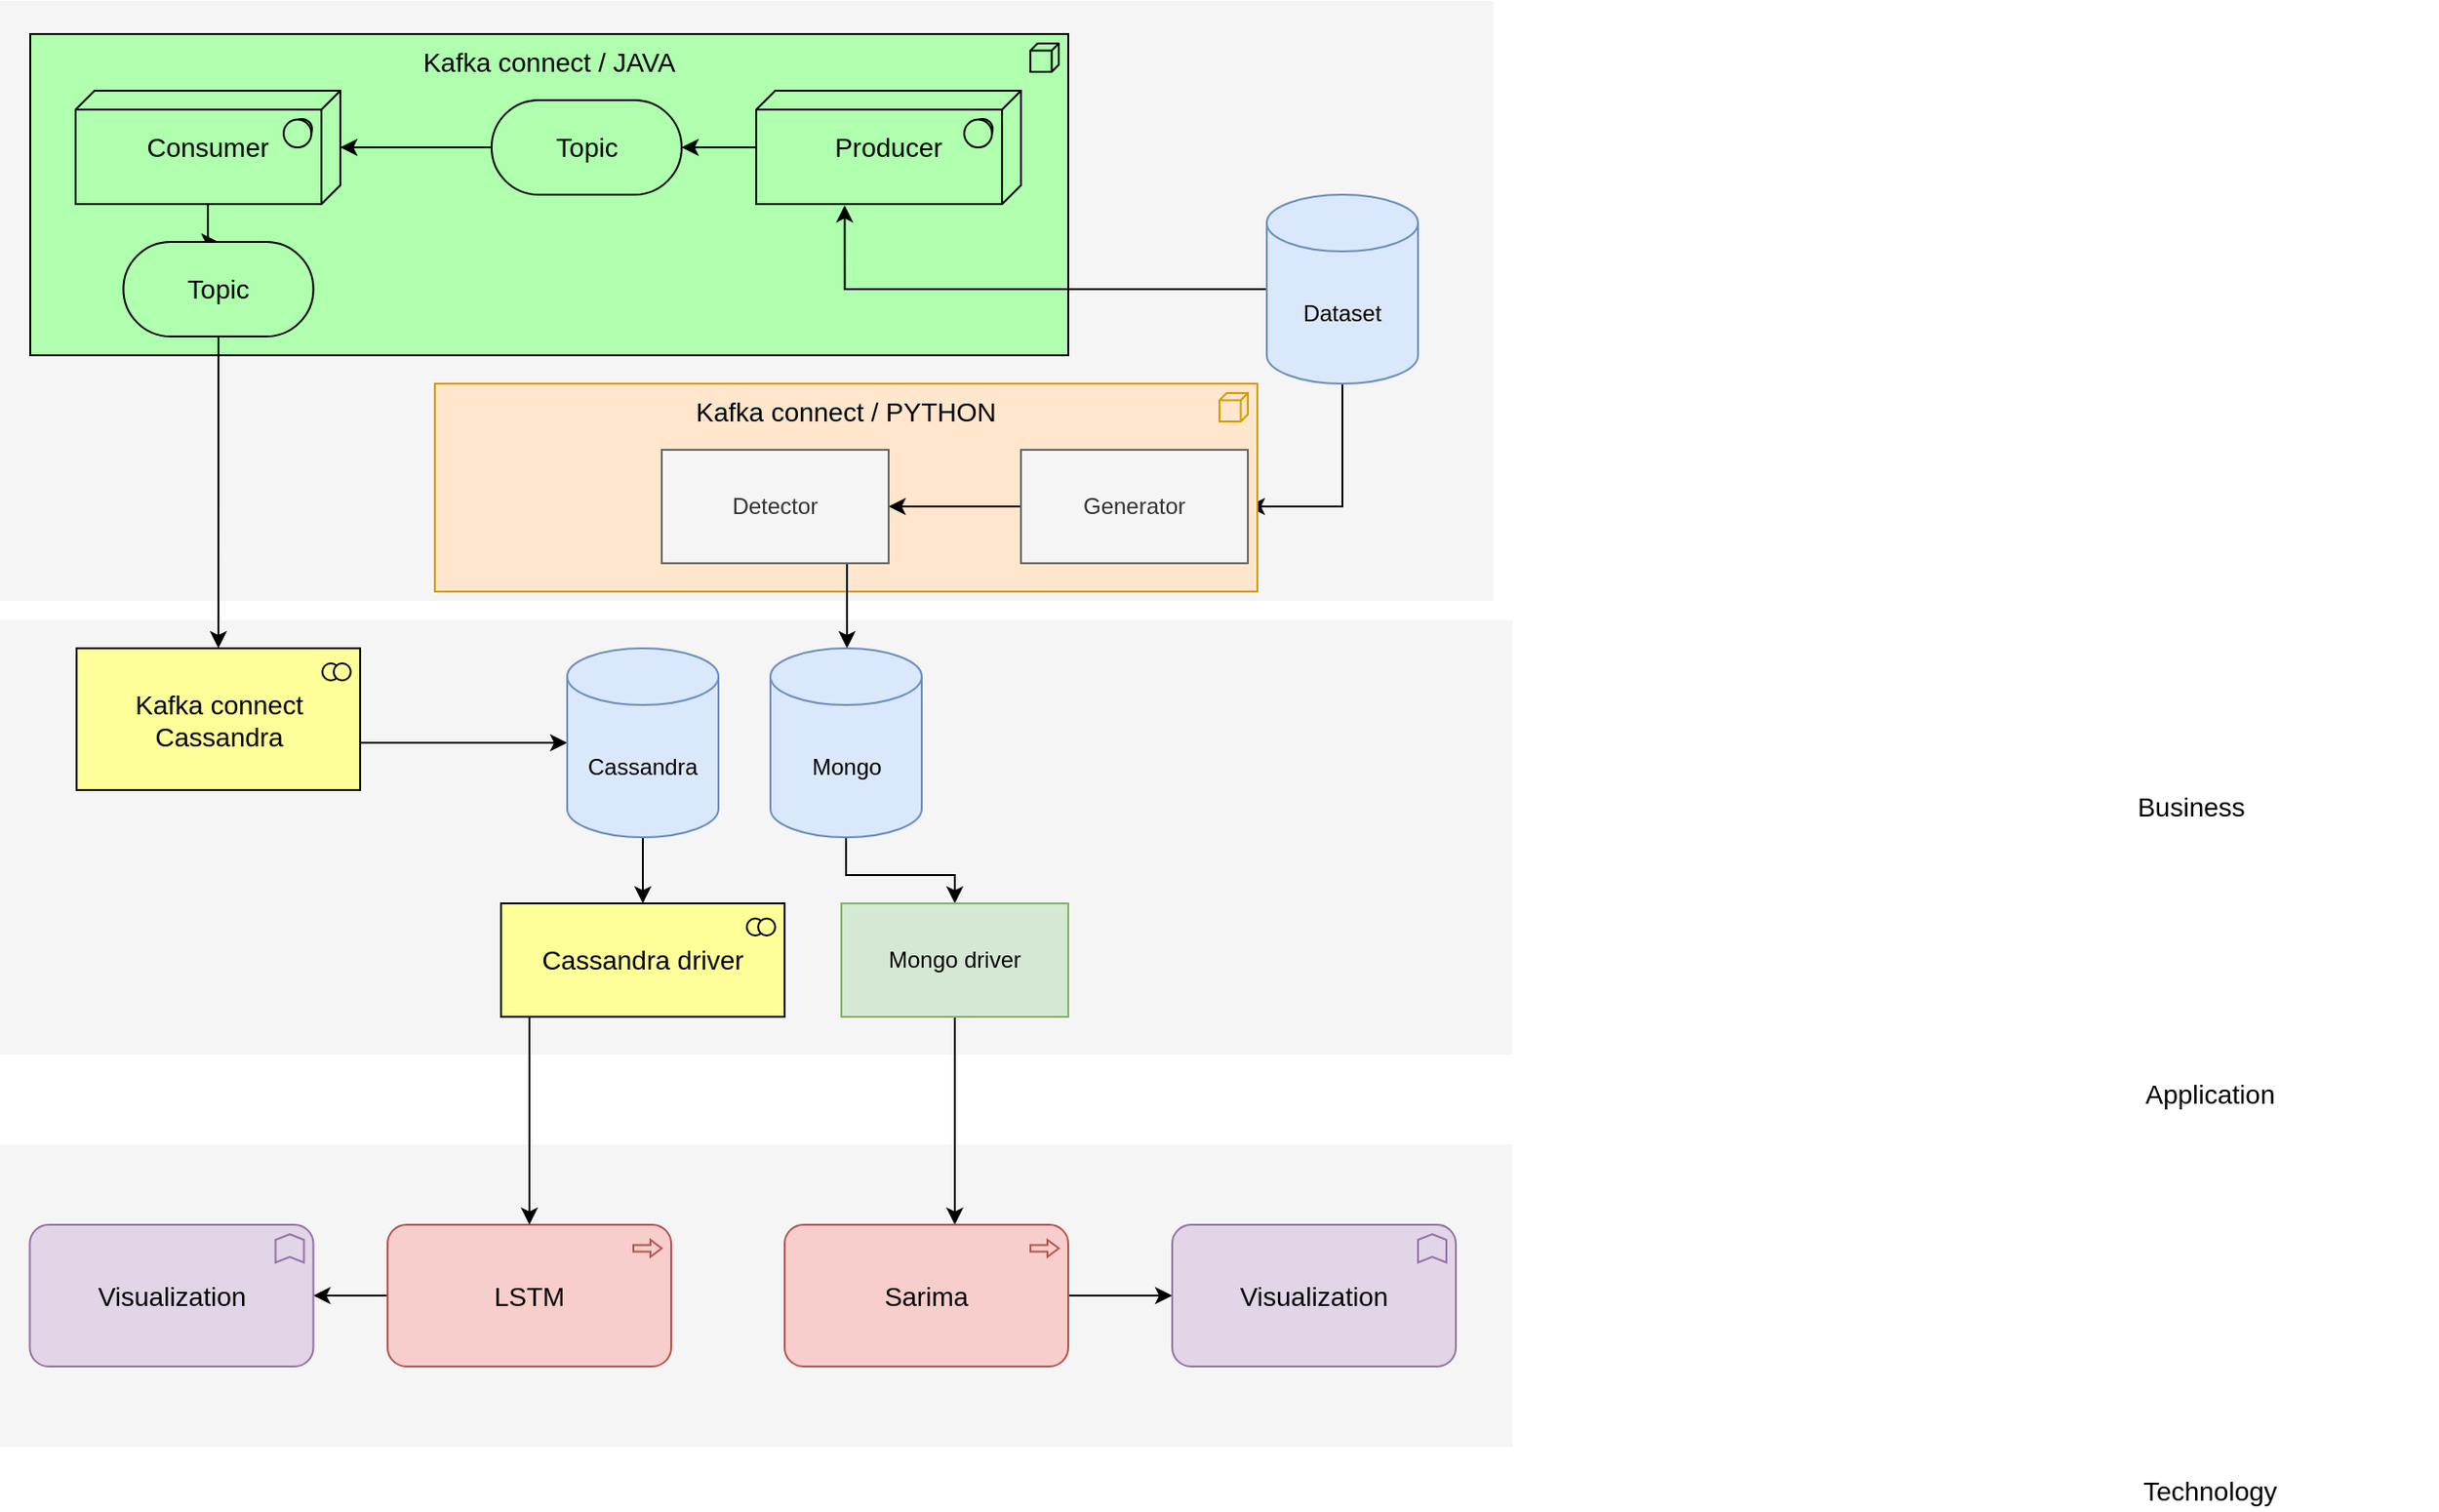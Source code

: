 <mxfile version="14.1.8" type="device"><diagram id="6I0OCvxSQrVGMHxT2VVA" name="Page-1"><mxGraphModel dx="1038" dy="1680" grid="1" gridSize="10" guides="1" tooltips="1" connect="1" arrows="1" fold="1" page="1" pageScale="1" pageWidth="850" pageHeight="1100" math="0" shadow="0"><root><mxCell id="0"/><mxCell id="1" parent="0"/><mxCell id="dKdSaXE48SgPbhcamS2K-30" value="" style="whiteSpace=wrap;html=1;strokeColor=none;strokeWidth=1;fillColor=#f5f5f5;fontSize=14;" parent="1" vertex="1"><mxGeometry x="220" y="-27.5" width="790" height="317.5" as="geometry"/></mxCell><mxCell id="dKdSaXE48SgPbhcamS2K-31" value="" style="whiteSpace=wrap;html=1;strokeColor=none;strokeWidth=1;fillColor=#f5f5f5;fontSize=14;" parent="1" vertex="1"><mxGeometry x="220" y="577.5" width="800" height="160" as="geometry"/></mxCell><mxCell id="dKdSaXE48SgPbhcamS2K-32" value="" style="whiteSpace=wrap;html=1;strokeColor=none;strokeWidth=1;fillColor=#f5f5f5;fontSize=14;" parent="1" vertex="1"><mxGeometry x="220" y="300" width="800" height="230" as="geometry"/></mxCell><mxCell id="dKdSaXE48SgPbhcamS2K-33" value="Kafka connect / JAVA" style="html=1;whiteSpace=wrap;fillColor=#AFFFAF;shape=mxgraph.archimate3.application;appType=node;archiType=square;fontSize=14;verticalAlign=top;" parent="1" vertex="1"><mxGeometry x="236" y="-10" width="549" height="170" as="geometry"/></mxCell><mxCell id="660ELTxS_4aUWQ5qLmYK-7" style="edgeStyle=orthogonalEdgeStyle;rounded=0;orthogonalLoop=1;jettySize=auto;html=1;entryX=0.5;entryY=0;entryDx=0;entryDy=0;entryPerimeter=0;" edge="1" parent="1" source="dKdSaXE48SgPbhcamS2K-35" target="3t2byOIU9tRgMoqi8JIi-7"><mxGeometry relative="1" as="geometry"/></mxCell><mxCell id="dKdSaXE48SgPbhcamS2K-35" value="&lt;div&gt;Consumer&lt;/div&gt;" style="html=1;whiteSpace=wrap;fillColor=#AFFFAF;shape=mxgraph.archimate3.tech;techType=sysSw;fontSize=14;" parent="1" vertex="1"><mxGeometry x="260" y="20" width="140" height="60" as="geometry"/></mxCell><mxCell id="3t2byOIU9tRgMoqi8JIi-5" style="edgeStyle=orthogonalEdgeStyle;rounded=0;orthogonalLoop=1;jettySize=auto;html=1;" parent="1" source="dKdSaXE48SgPbhcamS2K-37" target="dKdSaXE48SgPbhcamS2K-45" edge="1"><mxGeometry relative="1" as="geometry"/></mxCell><mxCell id="dKdSaXE48SgPbhcamS2K-37" value="&lt;div&gt;Producer&lt;/div&gt;" style="html=1;whiteSpace=wrap;fillColor=#AFFFAF;shape=mxgraph.archimate3.tech;techType=sysSw;fontSize=14;" parent="1" vertex="1"><mxGeometry x="620" y="20" width="140" height="60" as="geometry"/></mxCell><mxCell id="660ELTxS_4aUWQ5qLmYK-6" style="edgeStyle=orthogonalEdgeStyle;rounded=0;orthogonalLoop=1;jettySize=auto;html=1;entryX=1;entryY=0.5;entryDx=0;entryDy=0;entryPerimeter=0;" edge="1" parent="1" source="dKdSaXE48SgPbhcamS2K-45" target="dKdSaXE48SgPbhcamS2K-35"><mxGeometry relative="1" as="geometry"/></mxCell><mxCell id="dKdSaXE48SgPbhcamS2K-45" value="Topic" style="html=1;whiteSpace=wrap;fillColor=#AFFFAF;shape=mxgraph.archimate3.service;fontSize=14;" parent="1" vertex="1"><mxGeometry x="480" y="25" width="100.5" height="50" as="geometry"/></mxCell><mxCell id="660ELTxS_4aUWQ5qLmYK-3" style="edgeStyle=orthogonalEdgeStyle;rounded=0;orthogonalLoop=1;jettySize=auto;html=1;" edge="1" parent="1" source="dKdSaXE48SgPbhcamS2K-55" target="3t2byOIU9tRgMoqi8JIi-10"><mxGeometry relative="1" as="geometry"><Array as="points"><mxPoint x="440" y="365"/><mxPoint x="440" y="365"/></Array></mxGeometry></mxCell><mxCell id="dKdSaXE48SgPbhcamS2K-55" value="Kafka connect Cassandra" style="html=1;whiteSpace=wrap;fillColor=#ffff99;shape=mxgraph.archimate3.application;appType=collab;archiType=square;fontSize=14;" parent="1" vertex="1"><mxGeometry x="260.5" y="315" width="150" height="75" as="geometry"/></mxCell><mxCell id="3t2byOIU9tRgMoqi8JIi-33" style="edgeStyle=orthogonalEdgeStyle;rounded=0;orthogonalLoop=1;jettySize=auto;html=1;" parent="1" source="dKdSaXE48SgPbhcamS2K-57" target="3t2byOIU9tRgMoqi8JIi-32" edge="1"><mxGeometry relative="1" as="geometry"/></mxCell><mxCell id="dKdSaXE48SgPbhcamS2K-57" value="LSTM" style="html=1;whiteSpace=wrap;fillColor=#f8cecc;shape=mxgraph.archimate3.application;appType=proc;archiType=rounded;fontSize=14;strokeColor=#b85450;" parent="1" vertex="1"><mxGeometry x="425" y="620" width="150" height="75" as="geometry"/></mxCell><mxCell id="dKdSaXE48SgPbhcamS2K-58" value="Technology" style="text;html=1;strokeColor=none;fillColor=none;align=center;verticalAlign=middle;whiteSpace=wrap;fontSize=14;" parent="1" vertex="1"><mxGeometry x="1269" y="751" width="240" height="20" as="geometry"/></mxCell><mxCell id="dKdSaXE48SgPbhcamS2K-59" value="Application" style="text;html=1;strokeColor=none;fillColor=none;align=center;verticalAlign=middle;whiteSpace=wrap;fontSize=14;" parent="1" vertex="1"><mxGeometry x="1269" y="541" width="240" height="20" as="geometry"/></mxCell><mxCell id="dKdSaXE48SgPbhcamS2K-60" value="Business" style="text;html=1;strokeColor=none;fillColor=none;align=center;verticalAlign=middle;whiteSpace=wrap;fontSize=14;" parent="1" vertex="1"><mxGeometry x="1259" y="389" width="240" height="20" as="geometry"/></mxCell><mxCell id="660ELTxS_4aUWQ5qLmYK-5" style="edgeStyle=orthogonalEdgeStyle;rounded=0;orthogonalLoop=1;jettySize=auto;html=1;entryX=0.334;entryY=1.01;entryDx=0;entryDy=0;entryPerimeter=0;" edge="1" parent="1" source="3t2byOIU9tRgMoqi8JIi-1" target="dKdSaXE48SgPbhcamS2K-37"><mxGeometry relative="1" as="geometry"/></mxCell><mxCell id="660ELTxS_4aUWQ5qLmYK-10" style="edgeStyle=orthogonalEdgeStyle;rounded=0;orthogonalLoop=1;jettySize=auto;html=1;" edge="1" parent="1" source="3t2byOIU9tRgMoqi8JIi-1" target="660ELTxS_4aUWQ5qLmYK-2"><mxGeometry relative="1" as="geometry"><Array as="points"><mxPoint x="930" y="240"/></Array></mxGeometry></mxCell><mxCell id="3t2byOIU9tRgMoqi8JIi-1" value="Dataset" style="shape=cylinder3;whiteSpace=wrap;html=1;boundedLbl=1;backgroundOutline=1;size=15;fillColor=#dae8fc;strokeColor=#6c8ebf;" parent="1" vertex="1"><mxGeometry x="890" y="75" width="80" height="100" as="geometry"/></mxCell><mxCell id="660ELTxS_4aUWQ5qLmYK-9" style="edgeStyle=orthogonalEdgeStyle;rounded=0;orthogonalLoop=1;jettySize=auto;html=1;" edge="1" parent="1" source="3t2byOIU9tRgMoqi8JIi-7" target="dKdSaXE48SgPbhcamS2K-55"><mxGeometry relative="1" as="geometry"/></mxCell><mxCell id="3t2byOIU9tRgMoqi8JIi-7" value="Topic" style="html=1;whiteSpace=wrap;fillColor=#AFFFAF;shape=mxgraph.archimate3.service;fontSize=14;" parent="1" vertex="1"><mxGeometry x="285.25" y="100" width="100.5" height="50" as="geometry"/></mxCell><mxCell id="660ELTxS_4aUWQ5qLmYK-4" style="edgeStyle=orthogonalEdgeStyle;rounded=0;orthogonalLoop=1;jettySize=auto;html=1;" edge="1" parent="1" source="3t2byOIU9tRgMoqi8JIi-10" target="3t2byOIU9tRgMoqi8JIi-15"><mxGeometry relative="1" as="geometry"/></mxCell><mxCell id="3t2byOIU9tRgMoqi8JIi-10" value="Cassandra" style="shape=cylinder3;whiteSpace=wrap;html=1;boundedLbl=1;backgroundOutline=1;size=15;strokeColor=#6c8ebf;fillColor=#dae8fc;" parent="1" vertex="1"><mxGeometry x="520" y="315" width="80" height="100" as="geometry"/></mxCell><mxCell id="3t2byOIU9tRgMoqi8JIi-27" style="edgeStyle=orthogonalEdgeStyle;rounded=0;orthogonalLoop=1;jettySize=auto;html=1;" parent="1" source="3t2byOIU9tRgMoqi8JIi-15" target="dKdSaXE48SgPbhcamS2K-57" edge="1"><mxGeometry relative="1" as="geometry"><Array as="points"><mxPoint x="500" y="590"/><mxPoint x="500" y="590"/></Array></mxGeometry></mxCell><mxCell id="3t2byOIU9tRgMoqi8JIi-15" value="Cassandra driver" style="html=1;whiteSpace=wrap;fillColor=#ffff99;shape=mxgraph.archimate3.application;appType=collab;archiType=square;fontSize=14;" parent="1" vertex="1"><mxGeometry x="485" y="450" width="150" height="60" as="geometry"/></mxCell><mxCell id="3t2byOIU9tRgMoqi8JIi-32" value="Visualization" style="html=1;whiteSpace=wrap;fillColor=#e1d5e7;shape=mxgraph.archimate3.application;appType=func;archiType=rounded;fontSize=14;strokeColor=#9673a6;" parent="1" vertex="1"><mxGeometry x="235.75" y="620" width="150" height="75" as="geometry"/></mxCell><mxCell id="660ELTxS_4aUWQ5qLmYK-1" value="Kafka connect / PYTHON" style="html=1;whiteSpace=wrap;shape=mxgraph.archimate3.application;appType=node;archiType=square;fontSize=14;verticalAlign=top;fillColor=#ffe6cc;strokeColor=#d79b00;" vertex="1" parent="1"><mxGeometry x="450" y="175" width="435" height="110" as="geometry"/></mxCell><mxCell id="660ELTxS_4aUWQ5qLmYK-12" style="edgeStyle=orthogonalEdgeStyle;rounded=0;orthogonalLoop=1;jettySize=auto;html=1;" edge="1" parent="1" source="660ELTxS_4aUWQ5qLmYK-2" target="660ELTxS_4aUWQ5qLmYK-11"><mxGeometry relative="1" as="geometry"/></mxCell><mxCell id="660ELTxS_4aUWQ5qLmYK-2" value="Generator" style="rounded=0;whiteSpace=wrap;html=1;fillColor=#f5f5f5;strokeColor=#666666;fontColor=#333333;" vertex="1" parent="1"><mxGeometry x="760" y="210" width="120" height="60" as="geometry"/></mxCell><mxCell id="660ELTxS_4aUWQ5qLmYK-14" style="edgeStyle=orthogonalEdgeStyle;rounded=0;orthogonalLoop=1;jettySize=auto;html=1;" edge="1" parent="1" source="660ELTxS_4aUWQ5qLmYK-11" target="660ELTxS_4aUWQ5qLmYK-13"><mxGeometry relative="1" as="geometry"><Array as="points"><mxPoint x="668" y="280"/><mxPoint x="668" y="280"/></Array></mxGeometry></mxCell><mxCell id="660ELTxS_4aUWQ5qLmYK-11" value="Detector" style="rounded=0;whiteSpace=wrap;html=1;fillColor=#f5f5f5;strokeColor=#666666;fontColor=#333333;" vertex="1" parent="1"><mxGeometry x="570" y="210" width="120" height="60" as="geometry"/></mxCell><mxCell id="660ELTxS_4aUWQ5qLmYK-16" style="edgeStyle=orthogonalEdgeStyle;rounded=0;orthogonalLoop=1;jettySize=auto;html=1;" edge="1" parent="1" source="660ELTxS_4aUWQ5qLmYK-13" target="660ELTxS_4aUWQ5qLmYK-15"><mxGeometry relative="1" as="geometry"/></mxCell><mxCell id="660ELTxS_4aUWQ5qLmYK-13" value="Mongo" style="shape=cylinder3;whiteSpace=wrap;html=1;boundedLbl=1;backgroundOutline=1;size=15;strokeColor=#6c8ebf;fillColor=#dae8fc;" vertex="1" parent="1"><mxGeometry x="627.5" y="315" width="80" height="100" as="geometry"/></mxCell><mxCell id="660ELTxS_4aUWQ5qLmYK-20" style="edgeStyle=orthogonalEdgeStyle;rounded=0;orthogonalLoop=1;jettySize=auto;html=1;" edge="1" parent="1" source="660ELTxS_4aUWQ5qLmYK-15" target="660ELTxS_4aUWQ5qLmYK-17"><mxGeometry relative="1" as="geometry"><Array as="points"><mxPoint x="725" y="590"/><mxPoint x="725" y="590"/></Array></mxGeometry></mxCell><mxCell id="660ELTxS_4aUWQ5qLmYK-15" value="Mongo driver" style="rounded=0;whiteSpace=wrap;html=1;fillColor=#d5e8d4;strokeColor=#82b366;" vertex="1" parent="1"><mxGeometry x="665" y="450" width="120" height="60" as="geometry"/></mxCell><mxCell id="660ELTxS_4aUWQ5qLmYK-19" style="edgeStyle=orthogonalEdgeStyle;rounded=0;orthogonalLoop=1;jettySize=auto;html=1;" edge="1" parent="1" source="660ELTxS_4aUWQ5qLmYK-17" target="660ELTxS_4aUWQ5qLmYK-18"><mxGeometry relative="1" as="geometry"/></mxCell><mxCell id="660ELTxS_4aUWQ5qLmYK-17" value="Sarima" style="html=1;whiteSpace=wrap;fillColor=#f8cecc;shape=mxgraph.archimate3.application;appType=proc;archiType=rounded;fontSize=14;strokeColor=#b85450;" vertex="1" parent="1"><mxGeometry x="635" y="620" width="150" height="75" as="geometry"/></mxCell><mxCell id="660ELTxS_4aUWQ5qLmYK-18" value="Visualization" style="html=1;whiteSpace=wrap;fillColor=#e1d5e7;shape=mxgraph.archimate3.application;appType=func;archiType=rounded;fontSize=14;strokeColor=#9673a6;" vertex="1" parent="1"><mxGeometry x="840" y="620" width="150" height="75" as="geometry"/></mxCell></root></mxGraphModel></diagram></mxfile>